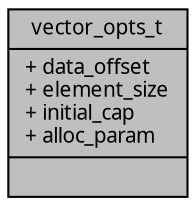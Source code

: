 digraph "vector_opts_t"
{
 // INTERACTIVE_SVG=YES
 // LATEX_PDF_SIZE
  bgcolor="transparent";
  edge [fontname="Mononoki",fontsize="10",labelfontname="Mononoki",labelfontsize="10"];
  node [fontname="Mononoki",fontsize="10",shape=record];
  Node1 [label="{vector_opts_t\n|+ data_offset\l+ element_size\l+ initial_cap\l+ alloc_param\l|}",height=0.2,width=0.4,color="black", fillcolor="grey75", style="filled", fontcolor="black",tooltip="Vector options."];
}
